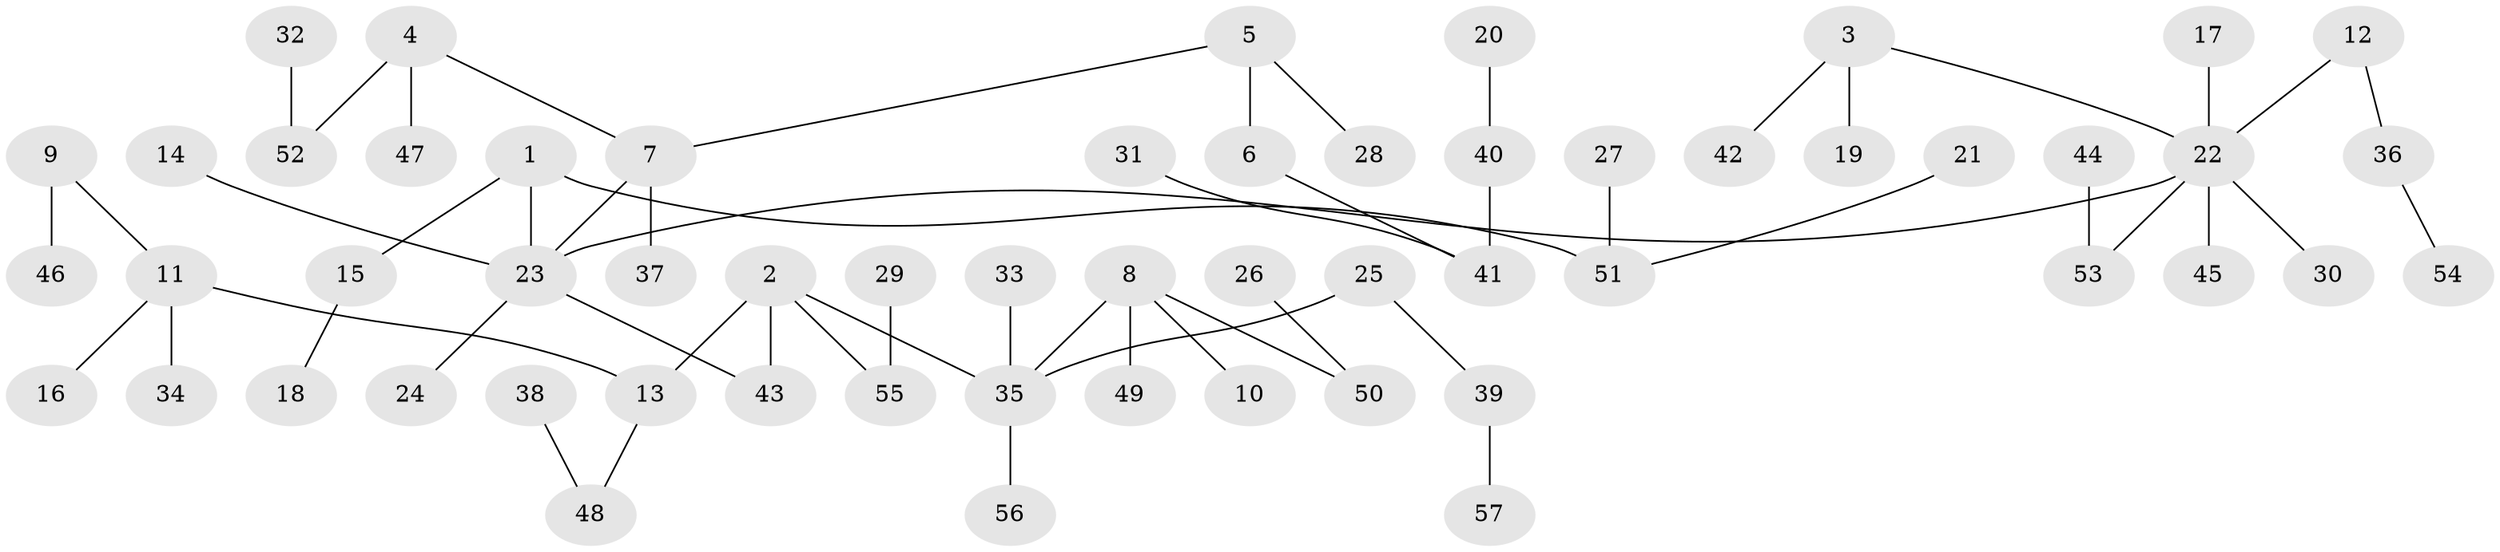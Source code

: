 // original degree distribution, {9: 0.008771929824561403, 3: 0.16666666666666666, 7: 0.017543859649122806, 2: 0.24561403508771928, 5: 0.043859649122807015, 4: 0.017543859649122806, 1: 0.5}
// Generated by graph-tools (version 1.1) at 2025/02/03/09/25 03:02:26]
// undirected, 57 vertices, 56 edges
graph export_dot {
graph [start="1"]
  node [color=gray90,style=filled];
  1;
  2;
  3;
  4;
  5;
  6;
  7;
  8;
  9;
  10;
  11;
  12;
  13;
  14;
  15;
  16;
  17;
  18;
  19;
  20;
  21;
  22;
  23;
  24;
  25;
  26;
  27;
  28;
  29;
  30;
  31;
  32;
  33;
  34;
  35;
  36;
  37;
  38;
  39;
  40;
  41;
  42;
  43;
  44;
  45;
  46;
  47;
  48;
  49;
  50;
  51;
  52;
  53;
  54;
  55;
  56;
  57;
  1 -- 15 [weight=1.0];
  1 -- 23 [weight=1.0];
  1 -- 51 [weight=1.0];
  2 -- 13 [weight=1.0];
  2 -- 35 [weight=1.0];
  2 -- 43 [weight=1.0];
  2 -- 55 [weight=1.0];
  3 -- 19 [weight=1.0];
  3 -- 22 [weight=1.0];
  3 -- 42 [weight=1.0];
  4 -- 7 [weight=1.0];
  4 -- 47 [weight=1.0];
  4 -- 52 [weight=1.0];
  5 -- 6 [weight=1.0];
  5 -- 7 [weight=1.0];
  5 -- 28 [weight=1.0];
  6 -- 41 [weight=1.0];
  7 -- 23 [weight=1.0];
  7 -- 37 [weight=1.0];
  8 -- 10 [weight=1.0];
  8 -- 35 [weight=1.0];
  8 -- 49 [weight=1.0];
  8 -- 50 [weight=1.0];
  9 -- 11 [weight=1.0];
  9 -- 46 [weight=1.0];
  11 -- 13 [weight=1.0];
  11 -- 16 [weight=1.0];
  11 -- 34 [weight=1.0];
  12 -- 22 [weight=1.0];
  12 -- 36 [weight=1.0];
  13 -- 48 [weight=1.0];
  14 -- 23 [weight=1.0];
  15 -- 18 [weight=1.0];
  17 -- 22 [weight=1.0];
  20 -- 40 [weight=1.0];
  21 -- 51 [weight=1.0];
  22 -- 23 [weight=1.0];
  22 -- 30 [weight=1.0];
  22 -- 45 [weight=1.0];
  22 -- 53 [weight=1.0];
  23 -- 24 [weight=1.0];
  23 -- 43 [weight=1.0];
  25 -- 35 [weight=1.0];
  25 -- 39 [weight=1.0];
  26 -- 50 [weight=1.0];
  27 -- 51 [weight=1.0];
  29 -- 55 [weight=1.0];
  31 -- 41 [weight=1.0];
  32 -- 52 [weight=1.0];
  33 -- 35 [weight=1.0];
  35 -- 56 [weight=1.0];
  36 -- 54 [weight=1.0];
  38 -- 48 [weight=1.0];
  39 -- 57 [weight=1.0];
  40 -- 41 [weight=1.0];
  44 -- 53 [weight=1.0];
}
